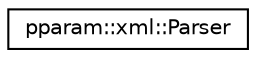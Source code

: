 digraph "Graphical Class Hierarchy"
{
 // LATEX_PDF_SIZE
  edge [fontname="Helvetica",fontsize="10",labelfontname="Helvetica",labelfontsize="10"];
  node [fontname="Helvetica",fontsize="10",shape=record];
  rankdir="LR";
  Node0 [label="pparam::xml::Parser",height=0.2,width=0.4,color="black", fillcolor="white", style="filled",URL="$classpparam_1_1xml_1_1Parser.html",tooltip=" "];
}
